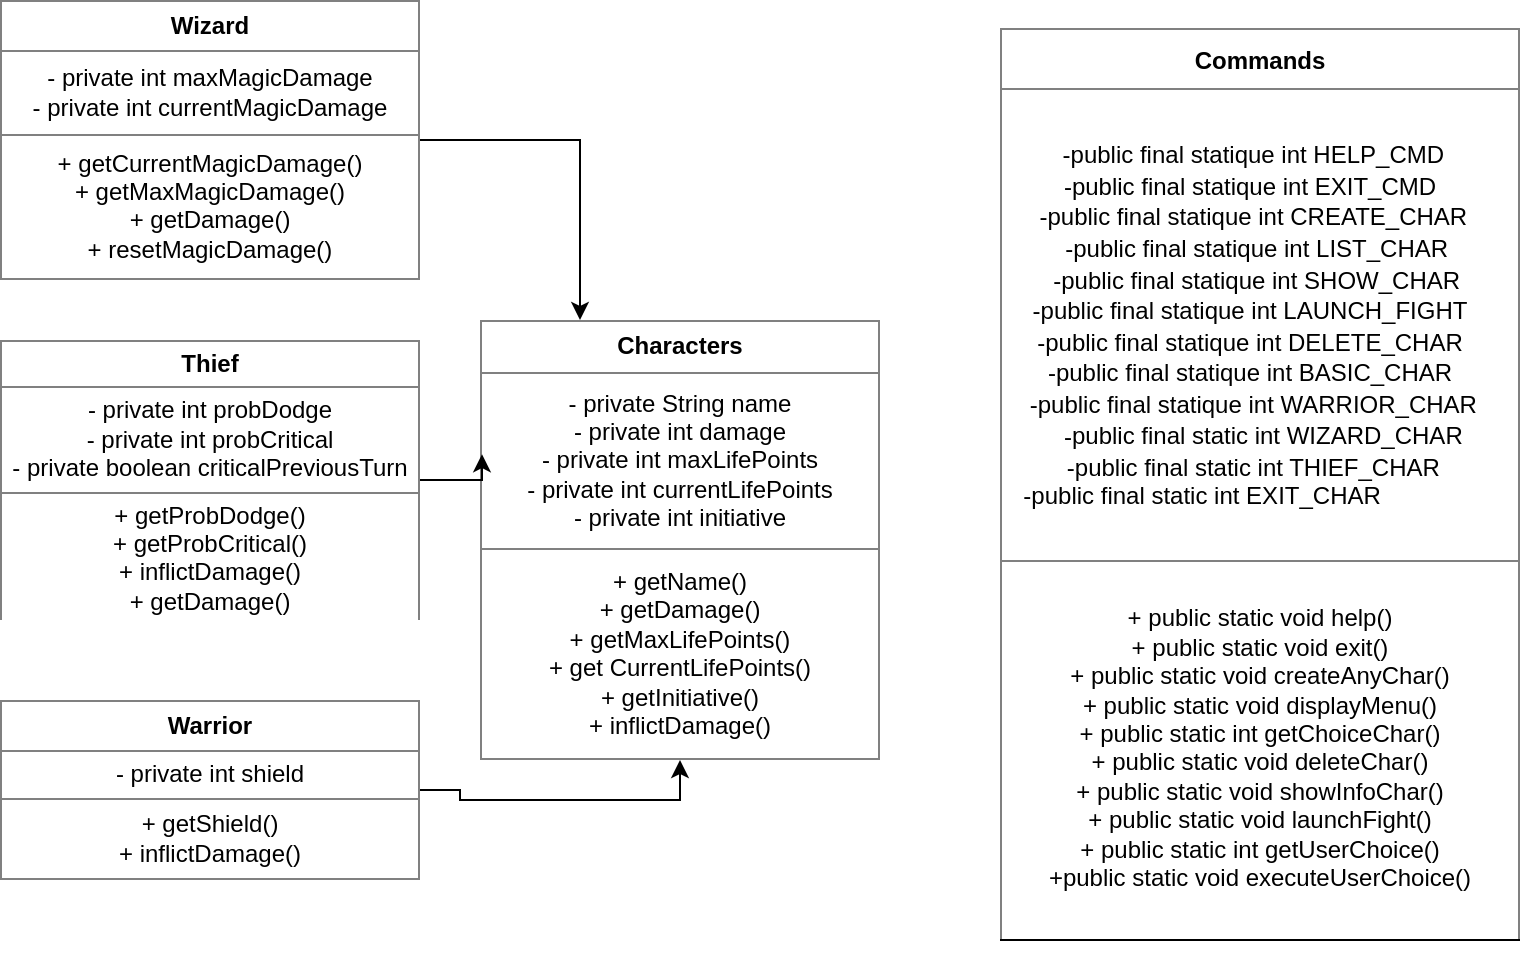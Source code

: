 <mxfile version="12.3.1" type="github" pages="1">
  <diagram id="XLM6d6RGgyObgKeLpcGx" name="Page-1">
    <mxGraphModel dx="976" dy="567" grid="1" gridSize="10" guides="1" tooltips="1" connect="1" arrows="1" fold="1" page="1" pageScale="1" pageWidth="827" pageHeight="1169" math="0" shadow="0">
      <root>
        <mxCell id="0"/>
        <mxCell id="1" parent="0"/>
        <mxCell id="DAfxVBuMDfFsyDJN4EfS-7" value="&lt;table border=&quot;1&quot; width=&quot;100%&quot; cellpadding=&quot;4&quot; style=&quot;width: 100% ; height: 100% ; border-collapse: collapse&quot;&gt;&lt;tbody&gt;&lt;tr&gt;&lt;th align=&quot;center&quot;&gt;&lt;b&gt;Characters&lt;/b&gt;&lt;/th&gt;&lt;/tr&gt;&lt;tr&gt;&lt;td align=&quot;center&quot;&gt;- private String name&lt;br&gt;- private int damage&lt;br&gt;- private int maxLifePoints&lt;br&gt;- private int currentLifePoints&lt;br&gt;- private int initiative&lt;br&gt;&lt;/td&gt;&lt;/tr&gt;&lt;tr&gt;&lt;td align=&quot;center&quot;&gt;+ getName()&lt;br&gt;+ getDamage()&lt;br&gt;+ getMaxLifePoints()&lt;br&gt;+ get CurrentLifePoints()&lt;br&gt;+ getInitiative()&lt;br&gt;+ inflictDamage()&lt;/td&gt;&lt;/tr&gt;&lt;/tbody&gt;&lt;/table&gt;" style="text;html=1;strokeColor=none;fillColor=none;overflow=fill;" parent="1" vertex="1">
          <mxGeometry x="290" y="160" width="200" height="220" as="geometry"/>
        </mxCell>
        <mxCell id="G11e6e1pDVmXcKbRwFCk-11" style="edgeStyle=orthogonalEdgeStyle;rounded=0;orthogonalLoop=1;jettySize=auto;html=1;exitX=1;exitY=0.5;exitDx=0;exitDy=0;entryX=0.5;entryY=1;entryDx=0;entryDy=0;" edge="1" parent="1" source="Lrmzx6rLdXNfG1sNFGwK-13" target="DAfxVBuMDfFsyDJN4EfS-7">
          <mxGeometry relative="1" as="geometry"/>
        </mxCell>
        <mxCell id="Lrmzx6rLdXNfG1sNFGwK-13" value="&lt;table border=&quot;1&quot; width=&quot;100%&quot; cellpadding=&quot;4&quot; style=&quot;width: 100% ; height: 100% ; border-collapse: collapse&quot;&gt;&lt;tbody&gt;&lt;tr&gt;&lt;th align=&quot;center&quot;&gt;Warrior&lt;/th&gt;&lt;/tr&gt;&lt;tr&gt;&lt;td align=&quot;center&quot;&gt;- private int shield&lt;/td&gt;&lt;/tr&gt;&lt;tr&gt;&lt;td align=&quot;center&quot;&gt;+ getShield()&lt;br&gt;+ inflictDamage()&lt;/td&gt;&lt;/tr&gt;&lt;/tbody&gt;&lt;/table&gt;" style="text;html=1;strokeColor=none;fillColor=none;overflow=fill;" parent="1" vertex="1">
          <mxGeometry x="50" y="350" width="210" height="90" as="geometry"/>
        </mxCell>
        <mxCell id="G11e6e1pDVmXcKbRwFCk-10" style="edgeStyle=orthogonalEdgeStyle;rounded=0;orthogonalLoop=1;jettySize=auto;html=1;exitX=1;exitY=0.5;exitDx=0;exitDy=0;entryX=0.005;entryY=0.305;entryDx=0;entryDy=0;entryPerimeter=0;" edge="1" parent="1" source="Lrmzx6rLdXNfG1sNFGwK-15" target="DAfxVBuMDfFsyDJN4EfS-7">
          <mxGeometry relative="1" as="geometry"/>
        </mxCell>
        <mxCell id="Lrmzx6rLdXNfG1sNFGwK-15" value="&lt;table border=&quot;1&quot; width=&quot;100%&quot; cellpadding=&quot;4&quot; style=&quot;width: 100% ; height: 100% ; border-collapse: collapse&quot;&gt;&lt;tbody&gt;&lt;tr&gt;&lt;th align=&quot;center&quot;&gt;&lt;b&gt;Thief&lt;/b&gt;&lt;/th&gt;&lt;/tr&gt;&lt;tr&gt;&lt;td align=&quot;center&quot;&gt;- private int probDodge&lt;br&gt;- private int probCritical&lt;br&gt;- private boolean criticalPreviousTurn&lt;/td&gt;&lt;/tr&gt;&lt;tr&gt;&lt;td align=&quot;center&quot;&gt;+ getProbDodge()&lt;br&gt;+ getProbCritical()&lt;br&gt;+ inflictDamage()&lt;br&gt;+ getDamage()&lt;/td&gt;&lt;/tr&gt;&lt;/tbody&gt;&lt;/table&gt;" style="text;html=1;strokeColor=none;fillColor=none;overflow=fill;" parent="1" vertex="1">
          <mxGeometry x="50" y="170" width="210" height="140" as="geometry"/>
        </mxCell>
        <mxCell id="G11e6e1pDVmXcKbRwFCk-9" style="edgeStyle=orthogonalEdgeStyle;rounded=0;orthogonalLoop=1;jettySize=auto;html=1;exitX=1;exitY=0.5;exitDx=0;exitDy=0;entryX=0.25;entryY=0;entryDx=0;entryDy=0;" edge="1" parent="1" source="Lrmzx6rLdXNfG1sNFGwK-16" target="DAfxVBuMDfFsyDJN4EfS-7">
          <mxGeometry relative="1" as="geometry"/>
        </mxCell>
        <mxCell id="Lrmzx6rLdXNfG1sNFGwK-16" value="&lt;table border=&quot;1&quot; width=&quot;100%&quot; cellpadding=&quot;4&quot; style=&quot;width: 100% ; height: 100% ; border-collapse: collapse&quot;&gt;&lt;tbody&gt;&lt;tr&gt;&lt;th align=&quot;center&quot;&gt;Wizard&lt;br&gt;&lt;/th&gt;&lt;/tr&gt;&lt;tr&gt;&lt;td align=&quot;center&quot;&gt;- private int maxMagicDamage&lt;br&gt;- private int currentMagicDamage&lt;/td&gt;&lt;/tr&gt;&lt;tr&gt;&lt;td align=&quot;center&quot;&gt;+ getCurrentMagicDamage()&lt;br&gt;+ getMaxMagicDamage()&lt;br&gt;+ getDamage()&lt;br&gt;+ resetMagicDamage()&lt;/td&gt;&lt;/tr&gt;&lt;/tbody&gt;&lt;/table&gt;" style="text;html=1;strokeColor=none;fillColor=none;overflow=fill;" parent="1" vertex="1">
          <mxGeometry x="50" width="210" height="140" as="geometry"/>
        </mxCell>
        <mxCell id="G11e6e1pDVmXcKbRwFCk-1" value="&lt;br&gt;&lt;table border=&quot;1&quot; width=&quot;100%&quot; cellpadding=&quot;4&quot; style=&quot;width: 100% ; height: 100% ; border-collapse: collapse&quot;&gt;&lt;tbody&gt;&lt;tr&gt;&lt;th align=&quot;center&quot;&gt;&lt;font style=&quot;vertical-align: inherit&quot;&gt;&lt;font style=&quot;vertical-align: inherit&quot;&gt;&lt;font style=&quot;vertical-align: inherit&quot;&gt;&lt;font style=&quot;vertical-align: inherit&quot;&gt;&lt;font style=&quot;vertical-align: inherit&quot;&gt;&lt;font style=&quot;vertical-align: inherit&quot;&gt;Commands&lt;/font&gt;&lt;/font&gt;&lt;/font&gt;&lt;/font&gt;&lt;/font&gt;&lt;/font&gt;&lt;/th&gt;&lt;/tr&gt;&lt;tr&gt;&lt;td align=&quot;center&quot;&gt;&lt;font style=&quot;vertical-align: inherit&quot;&gt;&lt;font style=&quot;vertical-align: inherit&quot;&gt;&lt;font style=&quot;vertical-align: inherit&quot;&gt;&lt;font style=&quot;vertical-align: inherit&quot;&gt;&lt;font style=&quot;vertical-align: inherit&quot;&gt;&lt;font style=&quot;vertical-align: inherit&quot;&gt;-public final statique int HELP_CMD&amp;nbsp;&amp;nbsp; &lt;br&gt;&lt;/font&gt;&lt;/font&gt;&lt;/font&gt;&lt;/font&gt;&lt;/font&gt;&lt;/font&gt;&lt;font style=&quot;vertical-align: inherit&quot;&gt;&lt;font style=&quot;vertical-align: inherit&quot;&gt;&lt;font style=&quot;vertical-align: inherit&quot;&gt;&lt;font style=&quot;vertical-align: inherit&quot;&gt;&lt;font style=&quot;vertical-align: inherit&quot;&gt;&lt;font style=&quot;vertical-align: inherit&quot;&gt;&lt;font style=&quot;vertical-align: inherit&quot;&gt;&lt;font style=&quot;vertical-align: inherit&quot;&gt;&lt;font style=&quot;vertical-align: inherit&quot;&gt;&lt;font style=&quot;vertical-align: inherit&quot;&gt;-public final statique int EXIT_CMD&amp;nbsp; &amp;nbsp;&lt;br&gt;&lt;/font&gt;&lt;/font&gt;&lt;/font&gt;&lt;/font&gt;&lt;/font&gt;&lt;/font&gt;&lt;font style=&quot;vertical-align: inherit&quot;&gt;&lt;font style=&quot;vertical-align: inherit&quot;&gt;&lt;font style=&quot;vertical-align: inherit&quot;&gt;&lt;font style=&quot;vertical-align: inherit&quot;&gt;&lt;font style=&quot;vertical-align: inherit&quot;&gt;&lt;font style=&quot;vertical-align: inherit&quot;&gt;-public final statique int CREATE_CHAR&amp;nbsp;&amp;nbsp;&lt;br&gt;&lt;/font&gt;&lt;/font&gt;&lt;/font&gt;&lt;/font&gt;&lt;/font&gt;&lt;/font&gt;&amp;nbsp;&lt;/font&gt;&lt;/font&gt;&lt;/font&gt;&lt;/font&gt;&lt;font style=&quot;vertical-align: inherit&quot;&gt;&lt;font style=&quot;vertical-align: inherit&quot;&gt;&lt;font style=&quot;vertical-align: inherit&quot;&gt;&lt;font style=&quot;vertical-align: inherit&quot;&gt;&lt;font style=&quot;vertical-align: inherit&quot;&gt;&lt;font style=&quot;vertical-align: inherit&quot;&gt;&lt;font style=&quot;vertical-align: inherit&quot;&gt;&lt;font style=&quot;vertical-align: inherit&quot;&gt;&amp;nbsp;-public final statique int LIST_CHAR&amp;nbsp; &amp;nbsp;&lt;br&gt;&lt;/font&gt;&lt;/font&gt;&lt;/font&gt;&lt;/font&gt;&lt;/font&gt;&lt;/font&gt;&lt;/font&gt;&lt;/font&gt;&lt;font style=&quot;vertical-align: inherit&quot;&gt;&lt;font style=&quot;vertical-align: inherit&quot;&gt;&lt;font style=&quot;vertical-align: inherit&quot;&gt;&lt;font style=&quot;vertical-align: inherit&quot;&gt;&lt;font style=&quot;vertical-align: inherit&quot;&gt;&lt;font style=&quot;vertical-align: inherit&quot;&gt;&lt;font style=&quot;vertical-align: inherit&quot;&gt;&lt;font style=&quot;vertical-align: inherit&quot;&gt;-public final statique int SHOW_CHAR&amp;nbsp;&lt;br&gt;&lt;/font&gt;&lt;/font&gt;&lt;font style=&quot;vertical-align: inherit&quot;&gt;&lt;font style=&quot;vertical-align: inherit&quot;&gt;&lt;font style=&quot;vertical-align: inherit&quot;&gt;&lt;font style=&quot;vertical-align: inherit&quot;&gt;&lt;font style=&quot;vertical-align: inherit&quot;&gt;&lt;font style=&quot;vertical-align: inherit&quot;&gt;-public final statique int LAUNCH_FIGHT&amp;nbsp; &amp;nbsp;&lt;br&gt;&lt;/font&gt;&lt;/font&gt;&lt;/font&gt;&lt;/font&gt;&lt;/font&gt;&lt;/font&gt;&lt;font style=&quot;vertical-align: inherit&quot;&gt;&lt;font style=&quot;vertical-align: inherit&quot;&gt;&lt;font style=&quot;vertical-align: inherit&quot;&gt;&lt;font style=&quot;vertical-align: inherit&quot;&gt;&lt;font style=&quot;vertical-align: inherit&quot;&gt;&lt;font style=&quot;vertical-align: inherit&quot;&gt;-public final statique int DELETE_CHAR&amp;nbsp; &amp;nbsp;&lt;br&gt;&lt;/font&gt;&lt;/font&gt;&lt;/font&gt;&lt;/font&gt;&lt;/font&gt;&lt;/font&gt;&lt;font style=&quot;vertical-align: inherit&quot;&gt;&lt;font style=&quot;vertical-align: inherit&quot;&gt;&lt;font style=&quot;vertical-align: inherit&quot;&gt;&lt;font style=&quot;vertical-align: inherit&quot;&gt;&lt;font style=&quot;vertical-align: inherit&quot;&gt;&lt;font style=&quot;vertical-align: inherit&quot;&gt;-public final statique int BASIC_CHAR&amp;nbsp; &amp;nbsp;&lt;br&gt;&lt;/font&gt;&lt;/font&gt;&lt;/font&gt;&lt;/font&gt;&lt;/font&gt;&lt;/font&gt;&lt;font style=&quot;vertical-align: inherit&quot;&gt;&lt;font style=&quot;vertical-align: inherit&quot;&gt;&lt;font style=&quot;vertical-align: inherit&quot;&gt;&lt;font style=&quot;vertical-align: inherit&quot;&gt;&lt;font style=&quot;vertical-align: inherit&quot;&gt;&lt;font style=&quot;vertical-align: inherit&quot;&gt;-public final statique int WARRIOR_CHAR&amp;nbsp;&amp;nbsp;&lt;br&gt;&lt;/font&gt;&lt;/font&gt;&lt;/font&gt;&lt;/font&gt;&lt;/font&gt;&lt;/font&gt;&lt;font style=&quot;vertical-align: inherit&quot;&gt;&lt;font style=&quot;vertical-align: inherit&quot;&gt;&amp;nbsp;-&lt;/font&gt;&lt;/font&gt;&lt;/font&gt;&lt;/font&gt;&lt;/font&gt;&lt;/font&gt;&lt;/font&gt;&lt;/font&gt;&lt;font style=&quot;vertical-align: inherit&quot;&gt;&lt;font style=&quot;vertical-align: inherit&quot;&gt;&lt;font style=&quot;vertical-align: inherit&quot;&gt;&lt;font style=&quot;vertical-align: inherit&quot;&gt;&lt;font style=&quot;vertical-align: inherit&quot;&gt;&lt;font style=&quot;vertical-align: inherit&quot;&gt;public final static int WIZARD_CHAR&lt;br&gt;&lt;font style=&quot;vertical-align: inherit&quot;&gt;&lt;font style=&quot;vertical-align: inherit&quot;&gt;&lt;font style=&quot;vertical-align: inherit&quot;&gt;&lt;font style=&quot;vertical-align: inherit&quot;&gt;-public final static int THIEF_CHAR&amp;nbsp;&amp;nbsp;&lt;br&gt;&lt;div style=&quot;text-align: left&quot;&gt;&lt;font style=&quot;text-align: left ; vertical-align: inherit&quot;&gt;&lt;font style=&quot;vertical-align: inherit&quot;&gt;&lt;font style=&quot;vertical-align: inherit&quot;&gt;&lt;font style=&quot;vertical-align: inherit&quot;&gt;&lt;font style=&quot;vertical-align: inherit&quot;&gt;&lt;font style=&quot;vertical-align: inherit&quot;&gt;&amp;nbsp; -&lt;/font&gt;&lt;/font&gt;&lt;/font&gt;&lt;/font&gt;&lt;/font&gt;&lt;/font&gt;&lt;font style=&quot;text-align: left ; vertical-align: inherit&quot;&gt;&lt;font style=&quot;vertical-align: inherit&quot;&gt;public final static int EXIT_CHAR&lt;/font&gt;&lt;/font&gt;&lt;/div&gt;&lt;/font&gt;&lt;/font&gt;&lt;/font&gt;&lt;/font&gt;&lt;/font&gt;&lt;/font&gt;&lt;/font&gt;&lt;/font&gt;&lt;/font&gt;&lt;/font&gt;&lt;/td&gt;&lt;/tr&gt;&lt;tr&gt;&lt;td align=&quot;center&quot;&gt;+ public static void help()&lt;br&gt;+ public static void exit()&lt;br&gt;+ public static void createAnyChar()&lt;br&gt;+ public static void displayMenu()&lt;br&gt;+ public static int getChoiceChar()&lt;br&gt;+ public static void deleteChar()&lt;br&gt;+ public static void showInfoChar()&lt;br&gt;+ public static void launchFight()&lt;br&gt;+ public static int getUserChoice()&lt;br&gt;+public static void executeUserChoice()&lt;br&gt;&lt;font style=&quot;vertical-align: inherit&quot;&gt;&lt;font style=&quot;vertical-align: inherit&quot;&gt;&lt;font style=&quot;vertical-align: inherit&quot;&gt;&lt;font style=&quot;vertical-align: inherit&quot;&gt;&lt;font style=&quot;vertical-align: inherit&quot;&gt;&lt;font style=&quot;vertical-align: inherit&quot;&gt;&amp;nbsp;&lt;/font&gt;&lt;/font&gt;&lt;/font&gt;&lt;/font&gt;&lt;/font&gt;&lt;/font&gt;&lt;br&gt;&lt;/td&gt;&lt;/tr&gt;&lt;/tbody&gt;&lt;/table&gt;" style="text;html=1;strokeColor=none;fillColor=none;overflow=fill;" vertex="1" parent="1">
          <mxGeometry x="550" width="260" height="470" as="geometry"/>
        </mxCell>
        <mxCell id="G11e6e1pDVmXcKbRwFCk-16" value="" style="line;strokeWidth=1;html=1;" vertex="1" parent="1">
          <mxGeometry x="550" y="465" width="260" height="10" as="geometry"/>
        </mxCell>
      </root>
    </mxGraphModel>
  </diagram>
</mxfile>
